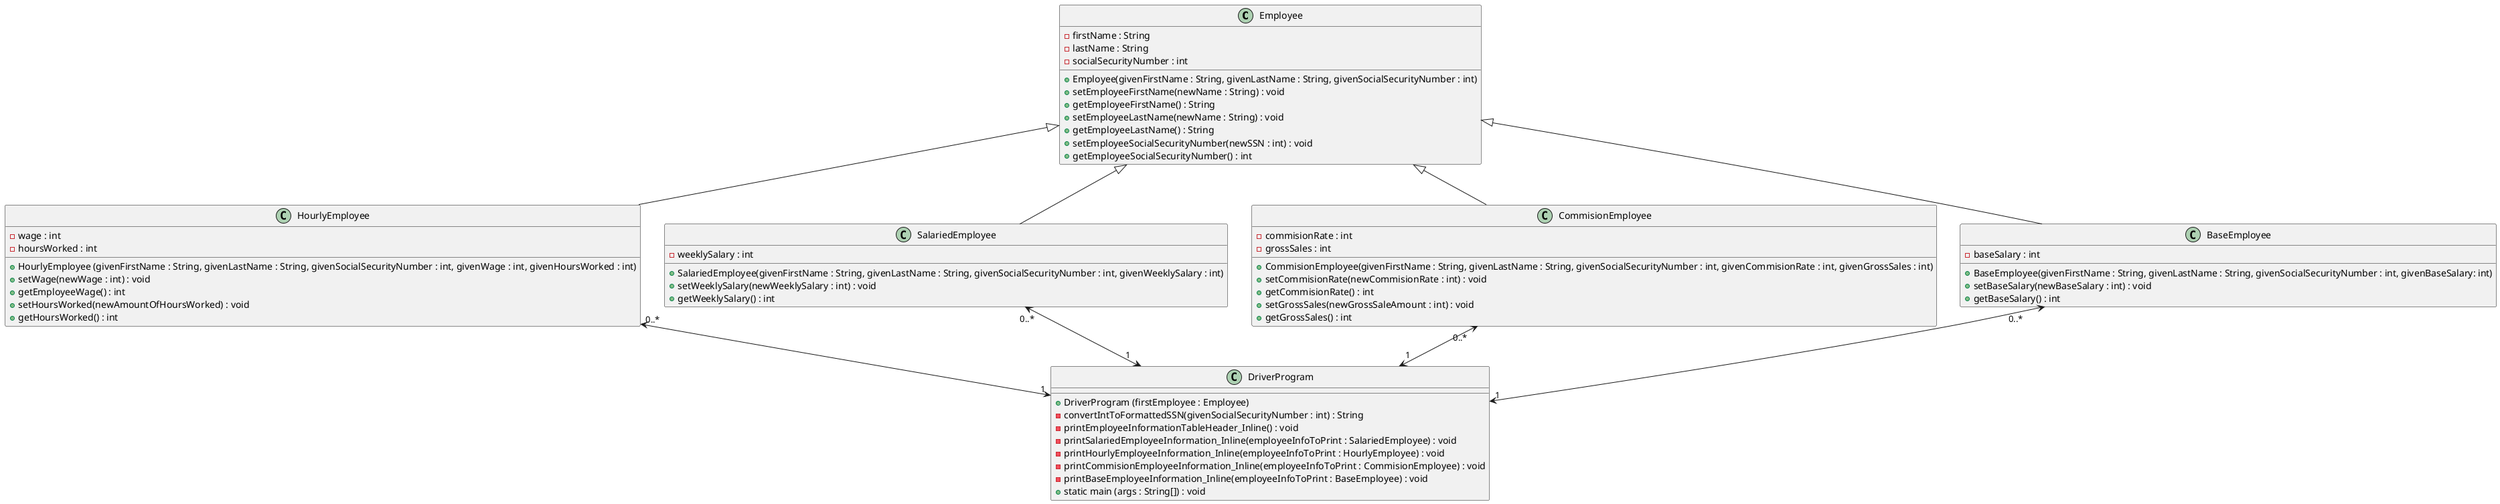 @startuml
'https://plantuml.com/class-diagram

class Employee
{
    - firstName : String
    - lastName : String
    - socialSecurityNumber : int

    + Employee(givenFirstName : String, givenLastName : String, givenSocialSecurityNumber : int)
    + setEmployeeFirstName(newName : String) : void
    + getEmployeeFirstName() : String
    + setEmployeeLastName(newName : String) : void
    + getEmployeeLastName() : String
    + setEmployeeSocialSecurityNumber(newSSN : int) : void
    + getEmployeeSocialSecurityNumber() : int
}

class HourlyEmployee
{
    - wage : int
    - hoursWorked : int

    + HourlyEmployee (givenFirstName : String, givenLastName : String, givenSocialSecurityNumber : int, givenWage : int, givenHoursWorked : int)
    + setWage(newWage : int) : void
    + getEmployeeWage() : int
    + setHoursWorked(newAmountOfHoursWorked) : void
    + getHoursWorked() : int
}

class SalariedEmployee
{
    - weeklySalary : int

    + SalariedEmployee(givenFirstName : String, givenLastName : String, givenSocialSecurityNumber : int, givenWeeklySalary : int)
    + setWeeklySalary(newWeeklySalary : int) : void
    + getWeeklySalary() : int
}

class CommisionEmployee
{
    - commisionRate : int
    - grossSales : int

    + CommisionEmployee(givenFirstName : String, givenLastName : String, givenSocialSecurityNumber : int, givenCommisionRate : int, givenGrossSales : int)
    + setCommisionRate(newCommisionRate : int) : void
    + getCommisionRate() : int
    + setGrossSales(newGrossSaleAmount : int) : void
    + getGrossSales() : int
}

class BaseEmployee
{
    - baseSalary : int

    + BaseEmployee(givenFirstName : String, givenLastName : String, givenSocialSecurityNumber : int, givenBaseSalary: int)
    + setBaseSalary(newBaseSalary : int) : void
    + getBaseSalary() : int
}

class DriverProgram
{
    + DriverProgram (firstEmployee : Employee)
    - convertIntToFormattedSSN(givenSocialSecurityNumber : int) : String
    - printEmployeeInformationTableHeader_Inline() : void
    - printSalariedEmployeeInformation_Inline(employeeInfoToPrint : SalariedEmployee) : void
    - printHourlyEmployeeInformation_Inline(employeeInfoToPrint : HourlyEmployee) : void
    - printCommisionEmployeeInformation_Inline(employeeInfoToPrint : CommisionEmployee) : void
    - printBaseEmployeeInformation_Inline(employeeInfoToPrint : BaseEmployee) : void
    + static main (args : String[]) : void
}

Employee <|-- BaseEmployee
Employee <|-- CommisionEmployee
Employee <|-- SalariedEmployee
Employee <|-- HourlyEmployee

BaseEmployee "0..*" <--> "1"DriverProgram
CommisionEmployee "0..*" <--> "1" DriverProgram
SalariedEmployee "0..*" <--> "1" DriverProgram
HourlyEmployee "0..*" <--> "1" DriverProgram

@enduml